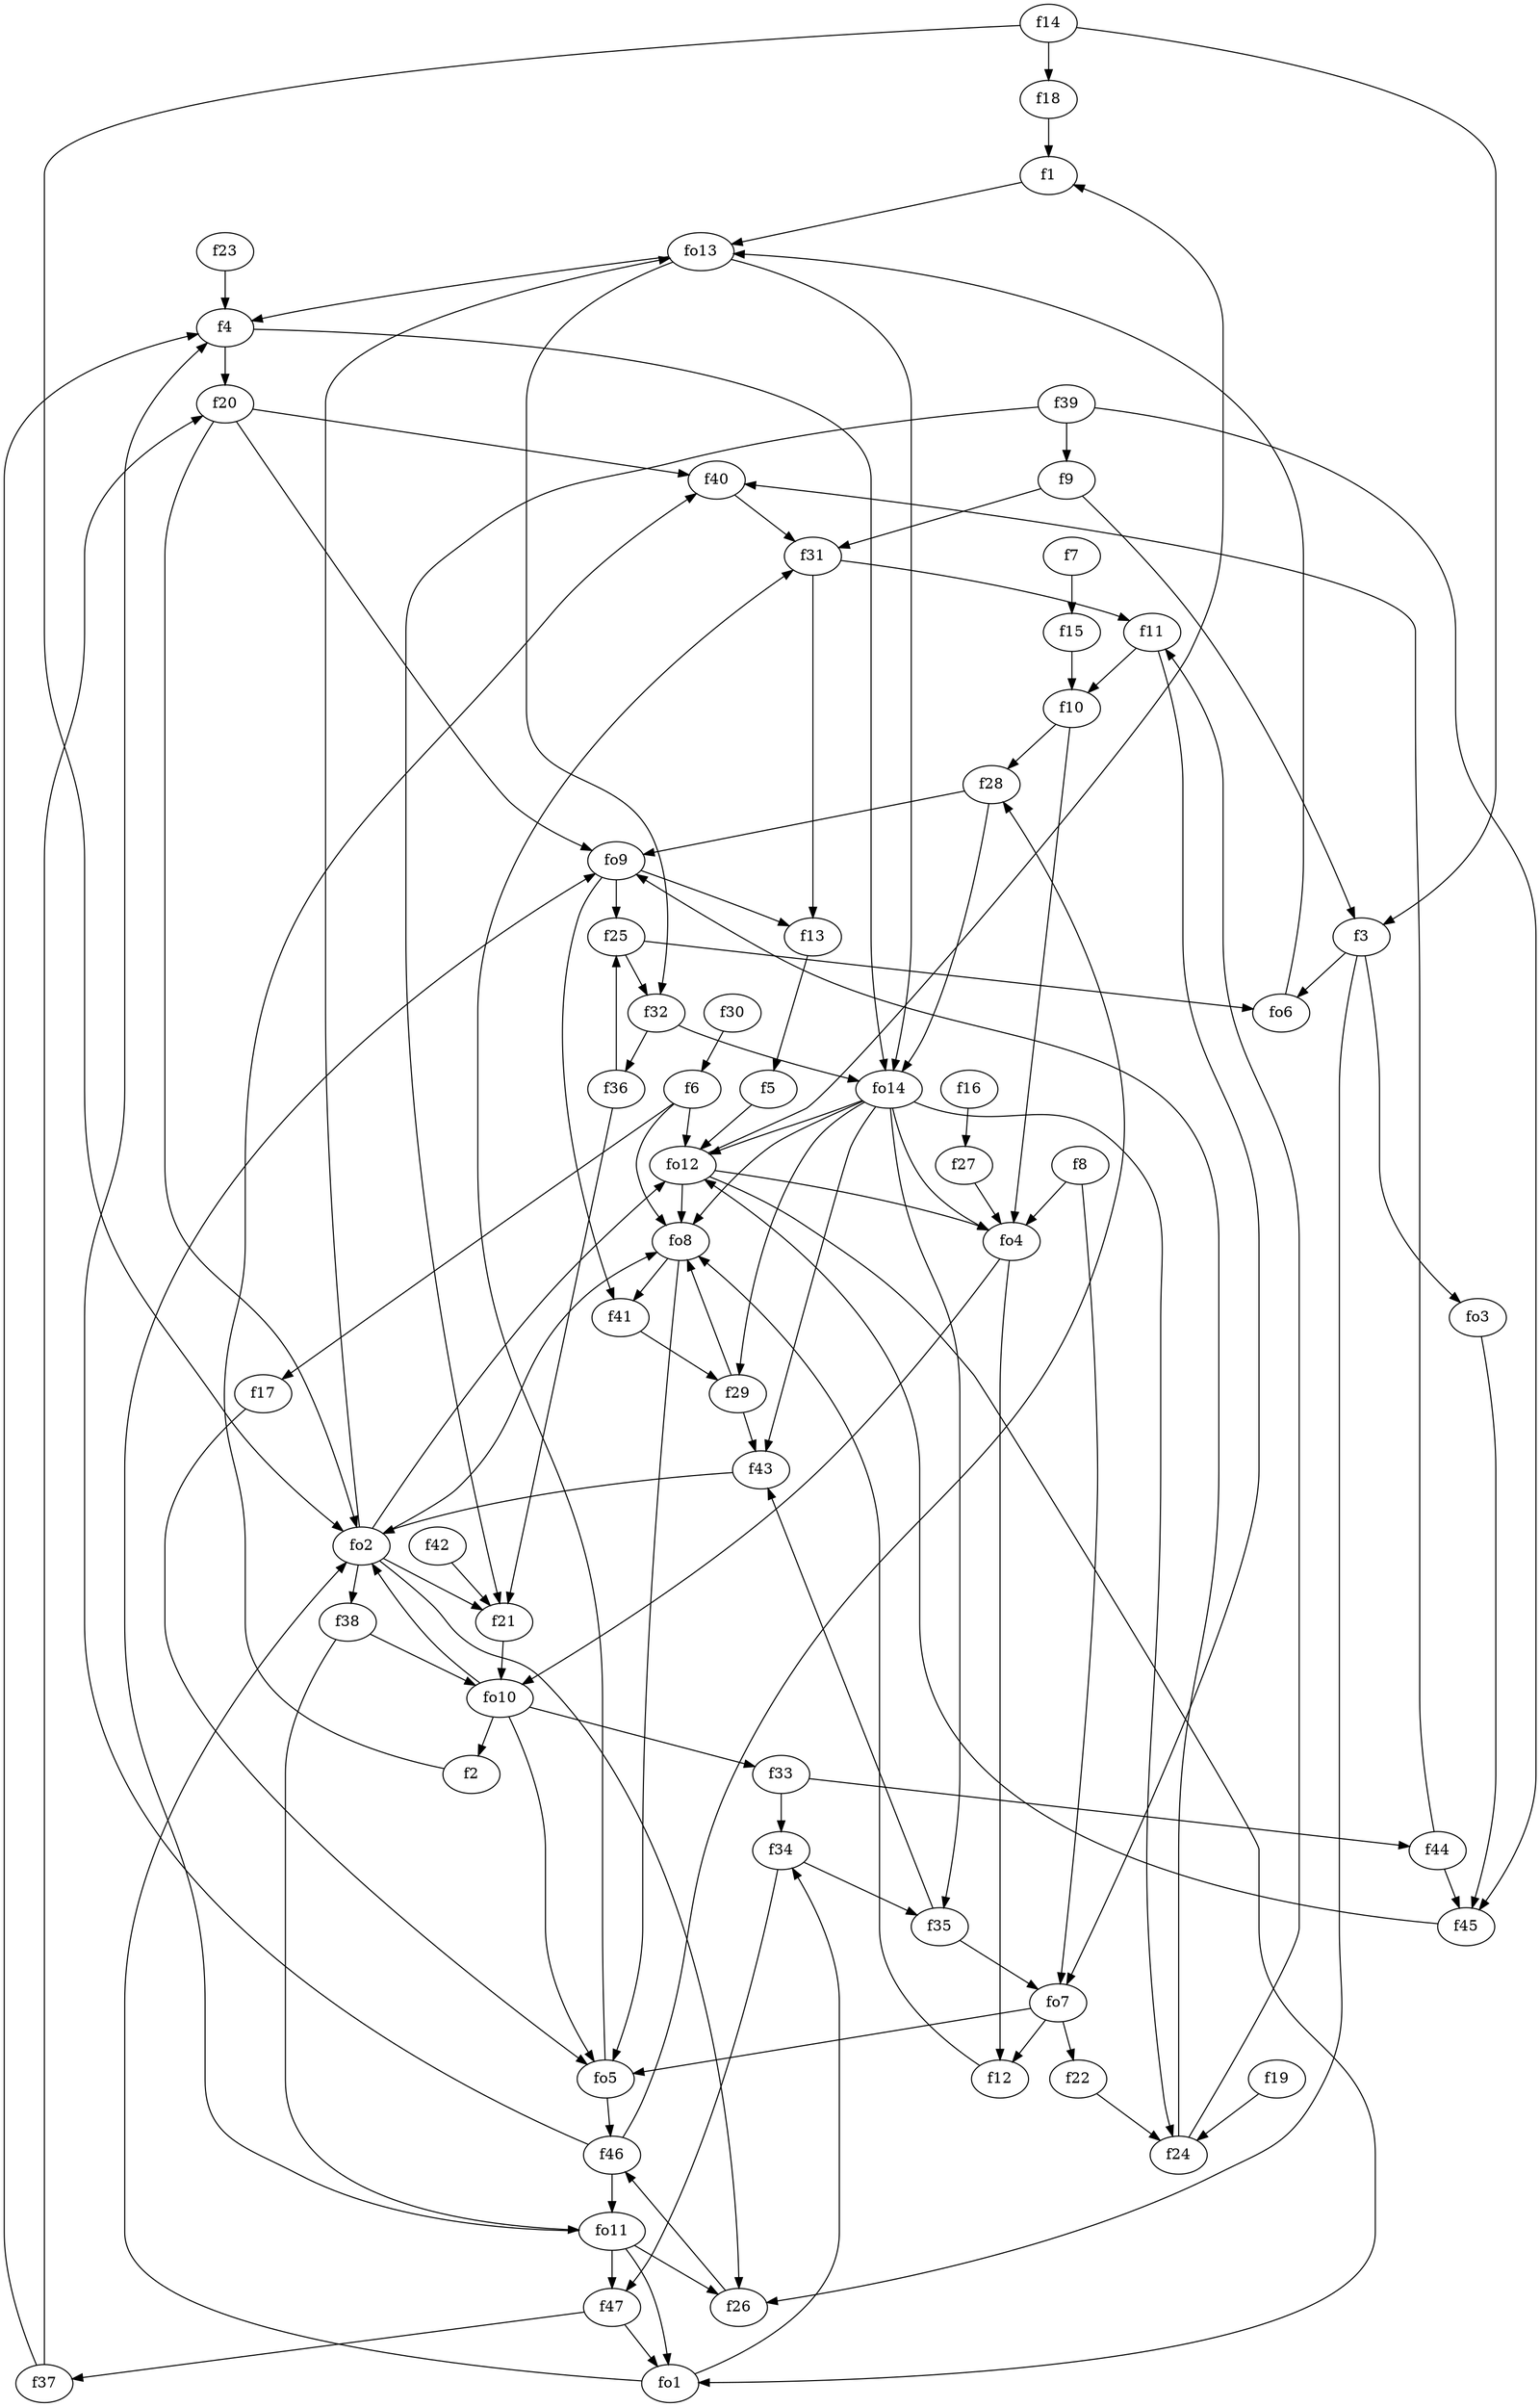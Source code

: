 strict digraph  {
f1;
f2;
f3;
f4;
f5;
f6;
f7;
f8;
f9;
f10;
f11;
f12;
f13;
f14;
f15;
f16;
f17;
f18;
f19;
f20;
f21;
f22;
f23;
f24;
f25;
f26;
f27;
f28;
f29;
f30;
f31;
f32;
f33;
f34;
f35;
f36;
f37;
f38;
f39;
f40;
f41;
f42;
f43;
f44;
f45;
f46;
f47;
fo1;
fo2;
fo3;
fo4;
fo5;
fo6;
fo7;
fo8;
fo9;
fo10;
fo11;
fo12;
fo13;
fo14;
f1 -> fo13  [weight=2];
f2 -> f40  [weight=2];
f3 -> fo3  [weight=2];
f3 -> fo6  [weight=2];
f3 -> f26  [weight=2];
f4 -> f20  [weight=2];
f4 -> fo14  [weight=2];
f5 -> fo12  [weight=2];
f6 -> fo12  [weight=2];
f6 -> f17  [weight=2];
f6 -> fo8  [weight=2];
f7 -> f15  [weight=2];
f8 -> fo7  [weight=2];
f8 -> fo4  [weight=2];
f9 -> f3  [weight=2];
f9 -> f31  [weight=2];
f10 -> f28  [weight=2];
f10 -> fo4  [weight=2];
f11 -> fo7  [weight=2];
f11 -> f10  [weight=2];
f12 -> fo8  [weight=2];
f13 -> f5  [weight=2];
f14 -> f3  [weight=2];
f14 -> fo2  [weight=2];
f14 -> f18  [weight=2];
f15 -> f10  [weight=2];
f16 -> f27  [weight=2];
f17 -> fo5  [weight=2];
f18 -> f1  [weight=2];
f19 -> f24  [weight=2];
f20 -> fo2  [weight=2];
f20 -> fo9  [weight=2];
f20 -> f40  [weight=2];
f21 -> fo10  [weight=2];
f22 -> f24  [weight=2];
f23 -> f4  [weight=2];
f24 -> fo9  [weight=2];
f24 -> f11  [weight=2];
f25 -> fo6  [weight=2];
f25 -> f32  [weight=2];
f26 -> f46  [weight=2];
f27 -> fo4  [weight=2];
f28 -> fo14  [weight=2];
f28 -> fo9  [weight=2];
f29 -> fo8  [weight=2];
f29 -> f43  [weight=2];
f30 -> f6  [weight=2];
f31 -> f13  [weight=2];
f31 -> f11  [weight=2];
f32 -> f36  [weight=2];
f32 -> fo14  [weight=2];
f33 -> f34  [weight=2];
f33 -> f44  [weight=2];
f34 -> f47  [weight=2];
f34 -> f35  [weight=2];
f35 -> fo7  [weight=2];
f35 -> f43  [weight=2];
f36 -> f21  [weight=2];
f36 -> f25  [weight=2];
f37 -> f4  [weight=2];
f37 -> f20  [weight=2];
f38 -> fo11  [weight=2];
f38 -> fo10  [weight=2];
f39 -> f21  [weight=2];
f39 -> f45  [weight=2];
f39 -> f9  [weight=2];
f40 -> f31  [weight=2];
f41 -> f29  [weight=2];
f42 -> f21  [weight=2];
f43 -> fo2  [weight=2];
f44 -> f45  [weight=2];
f44 -> f40  [weight=2];
f45 -> fo12  [weight=2];
f46 -> f28  [weight=2];
f46 -> fo11  [weight=2];
f46 -> f4  [weight=2];
f47 -> fo1  [weight=2];
f47 -> f37  [weight=2];
fo1 -> fo2  [weight=2];
fo1 -> f34  [weight=2];
fo2 -> f26  [weight=2];
fo2 -> fo8  [weight=2];
fo2 -> fo13  [weight=2];
fo2 -> fo12  [weight=2];
fo2 -> f38  [weight=2];
fo2 -> f21  [weight=2];
fo3 -> f45  [weight=2];
fo4 -> f12  [weight=2];
fo4 -> fo10  [weight=2];
fo5 -> f31  [weight=2];
fo5 -> f46  [weight=2];
fo6 -> fo13  [weight=2];
fo7 -> f22  [weight=2];
fo7 -> fo5  [weight=2];
fo7 -> f12  [weight=2];
fo8 -> fo5  [weight=2];
fo8 -> f41  [weight=2];
fo9 -> f41  [weight=2];
fo9 -> f13  [weight=2];
fo9 -> f25  [weight=2];
fo10 -> f2  [weight=2];
fo10 -> f33  [weight=2];
fo10 -> fo2  [weight=2];
fo10 -> fo5  [weight=2];
fo11 -> f47  [weight=2];
fo11 -> fo9  [weight=2];
fo11 -> fo1  [weight=2];
fo11 -> f26  [weight=2];
fo12 -> fo1  [weight=2];
fo12 -> f1  [weight=2];
fo12 -> fo4  [weight=2];
fo12 -> fo8  [weight=2];
fo13 -> f32  [weight=2];
fo13 -> fo14  [weight=2];
fo13 -> f4  [weight=2];
fo14 -> fo4  [weight=2];
fo14 -> f24  [weight=2];
fo14 -> f43  [weight=2];
fo14 -> fo8  [weight=2];
fo14 -> f29  [weight=2];
fo14 -> fo12  [weight=2];
fo14 -> f35  [weight=2];
}
